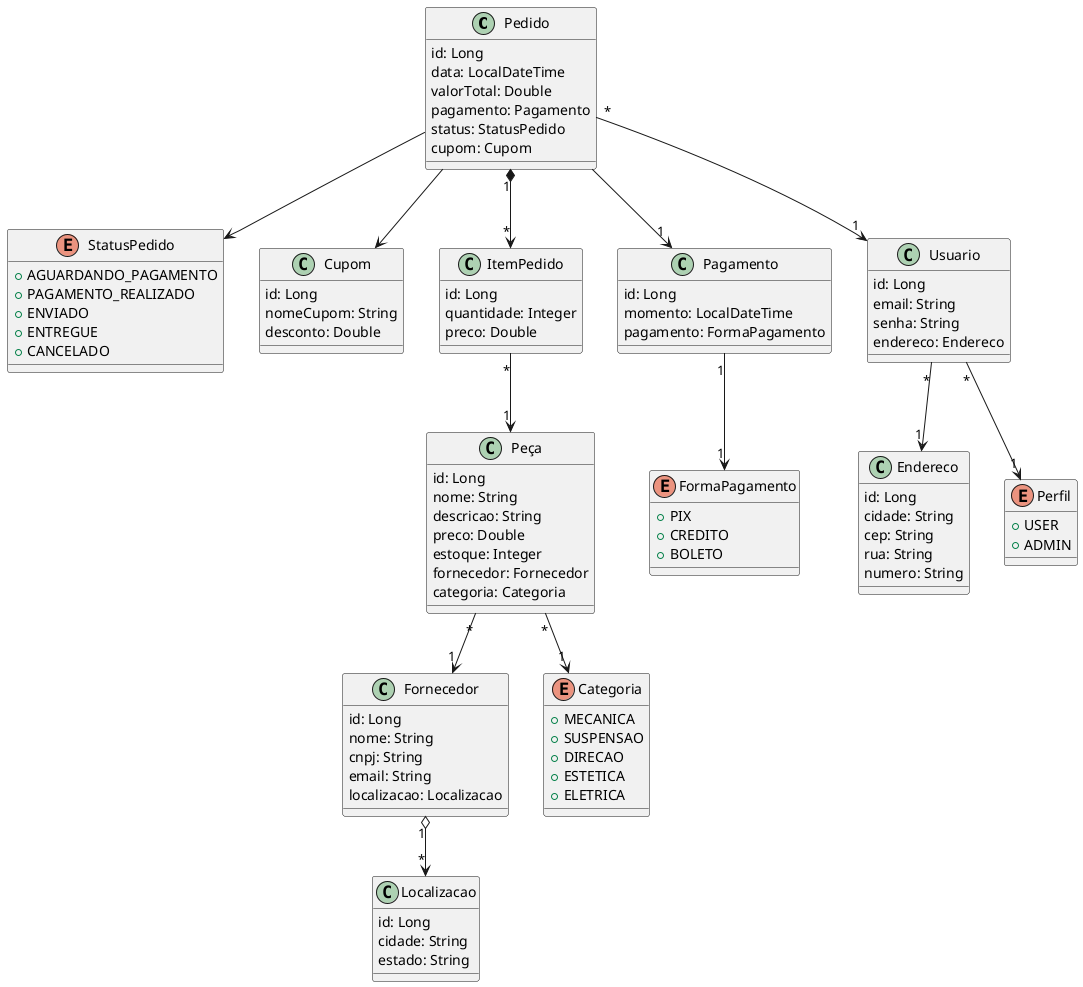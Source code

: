 @startuml Diagrama_UML_Autopecas


class Pedido{
    id: Long
    data: LocalDateTime
    valorTotal: Double
    pagamento: Pagamento
    status: StatusPedido
    cupom: Cupom 
}

Pedido --> StatusPedido
Pedido --> Cupom

class Cupom{
    id: Long
    nomeCupom: String
    desconto: Double
}

class ItemPedido{
    id: Long 
    quantidade: Integer
    preco: Double
}

class Pagamento{
    id: Long
    momento: LocalDateTime
    pagamento: FormaPagamento
}

Pagamento "1" --> "1" FormaPagamento
Pedido --> "1" Pagamento

enum FormaPagamento{
    + PIX
    + CREDITO
    + BOLETO 
}

enum StatusPedido{
    + AGUARDANDO_PAGAMENTO
    + PAGAMENTO_REALIZADO
    + ENVIADO
    + ENTREGUE
    + CANCELADO
}

class Peça{
    id: Long
    nome: String
    descricao: String
    preco: Double
    estoque: Integer
    fornecedor: Fornecedor
    categoria: Categoria
}

Peça "*" --> "1" Fornecedor
Peça "*" --> "1" Categoria

enum Categoria{
    + MECANICA
    + SUSPENSAO
    + DIRECAO
    + ESTETICA
    + ELETRICA
}

class Usuario{
    id: Long
    email: String 
    senha: String
    endereco: Endereco
}

Usuario "*" --> "1" Endereco

class Endereco{
    id: Long
    cidade: String
    cep: String
    rua: String
    numero: String
}

enum Perfil{
    + USER
    + ADMIN
}

class Fornecedor{
    id: Long
    nome: String
    cnpj: String
    email: String
    localizacao: Localizacao
}

class Localizacao{
    id: Long
    cidade: String 
    estado: String
}

Fornecedor "1" o--> "*" Localizacao



Usuario "*" --> "1" Perfil

ItemPedido  "*" --> "1"  Peça
Pedido "1" *--> "*" ItemPedido
Pedido "*" --> "1" Usuario

@enduml